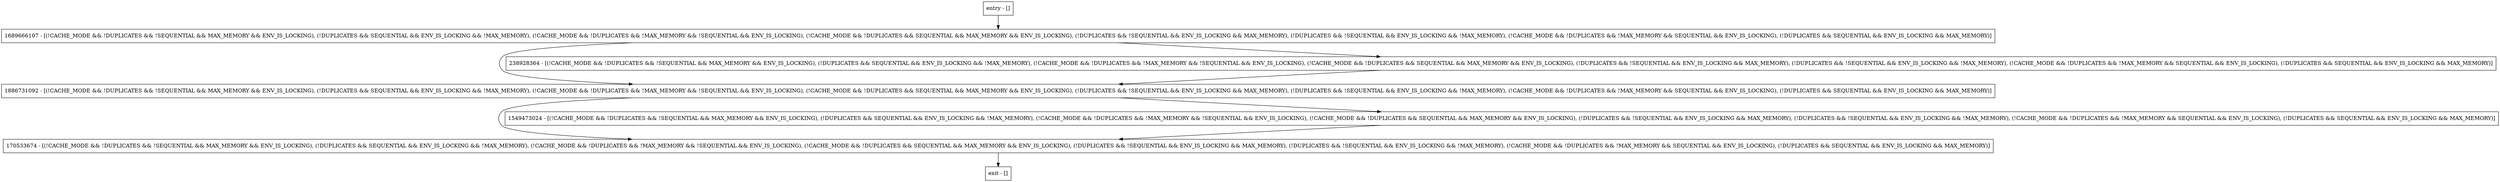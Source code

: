 digraph getFileSummary {
node [shape=record];
1886731092 [label="1886731092 - [(!CACHE_MODE && !DUPLICATES && !SEQUENTIAL && MAX_MEMORY && ENV_IS_LOCKING), (!DUPLICATES && SEQUENTIAL && ENV_IS_LOCKING && !MAX_MEMORY), (!CACHE_MODE && !DUPLICATES && !MAX_MEMORY && !SEQUENTIAL && ENV_IS_LOCKING), (!CACHE_MODE && !DUPLICATES && SEQUENTIAL && MAX_MEMORY && ENV_IS_LOCKING), (!DUPLICATES && !SEQUENTIAL && ENV_IS_LOCKING && MAX_MEMORY), (!DUPLICATES && !SEQUENTIAL && ENV_IS_LOCKING && !MAX_MEMORY), (!CACHE_MODE && !DUPLICATES && !MAX_MEMORY && SEQUENTIAL && ENV_IS_LOCKING), (!DUPLICATES && SEQUENTIAL && ENV_IS_LOCKING && MAX_MEMORY)]"];
entry [label="entry - []"];
exit [label="exit - []"];
1689666107 [label="1689666107 - [(!CACHE_MODE && !DUPLICATES && !SEQUENTIAL && MAX_MEMORY && ENV_IS_LOCKING), (!DUPLICATES && SEQUENTIAL && ENV_IS_LOCKING && !MAX_MEMORY), (!CACHE_MODE && !DUPLICATES && !MAX_MEMORY && !SEQUENTIAL && ENV_IS_LOCKING), (!CACHE_MODE && !DUPLICATES && SEQUENTIAL && MAX_MEMORY && ENV_IS_LOCKING), (!DUPLICATES && !SEQUENTIAL && ENV_IS_LOCKING && MAX_MEMORY), (!DUPLICATES && !SEQUENTIAL && ENV_IS_LOCKING && !MAX_MEMORY), (!CACHE_MODE && !DUPLICATES && !MAX_MEMORY && SEQUENTIAL && ENV_IS_LOCKING), (!DUPLICATES && SEQUENTIAL && ENV_IS_LOCKING && MAX_MEMORY)]"];
170533674 [label="170533674 - [(!CACHE_MODE && !DUPLICATES && !SEQUENTIAL && MAX_MEMORY && ENV_IS_LOCKING), (!DUPLICATES && SEQUENTIAL && ENV_IS_LOCKING && !MAX_MEMORY), (!CACHE_MODE && !DUPLICATES && !MAX_MEMORY && !SEQUENTIAL && ENV_IS_LOCKING), (!CACHE_MODE && !DUPLICATES && SEQUENTIAL && MAX_MEMORY && ENV_IS_LOCKING), (!DUPLICATES && !SEQUENTIAL && ENV_IS_LOCKING && MAX_MEMORY), (!DUPLICATES && !SEQUENTIAL && ENV_IS_LOCKING && !MAX_MEMORY), (!CACHE_MODE && !DUPLICATES && !MAX_MEMORY && SEQUENTIAL && ENV_IS_LOCKING), (!DUPLICATES && SEQUENTIAL && ENV_IS_LOCKING && MAX_MEMORY)]"];
238928364 [label="238928364 - [(!CACHE_MODE && !DUPLICATES && !SEQUENTIAL && MAX_MEMORY && ENV_IS_LOCKING), (!DUPLICATES && SEQUENTIAL && ENV_IS_LOCKING && !MAX_MEMORY), (!CACHE_MODE && !DUPLICATES && !MAX_MEMORY && !SEQUENTIAL && ENV_IS_LOCKING), (!CACHE_MODE && !DUPLICATES && SEQUENTIAL && MAX_MEMORY && ENV_IS_LOCKING), (!DUPLICATES && !SEQUENTIAL && ENV_IS_LOCKING && MAX_MEMORY), (!DUPLICATES && !SEQUENTIAL && ENV_IS_LOCKING && !MAX_MEMORY), (!CACHE_MODE && !DUPLICATES && !MAX_MEMORY && SEQUENTIAL && ENV_IS_LOCKING), (!DUPLICATES && SEQUENTIAL && ENV_IS_LOCKING && MAX_MEMORY)]"];
1549473024 [label="1549473024 - [(!CACHE_MODE && !DUPLICATES && !SEQUENTIAL && MAX_MEMORY && ENV_IS_LOCKING), (!DUPLICATES && SEQUENTIAL && ENV_IS_LOCKING && !MAX_MEMORY), (!CACHE_MODE && !DUPLICATES && !MAX_MEMORY && !SEQUENTIAL && ENV_IS_LOCKING), (!CACHE_MODE && !DUPLICATES && SEQUENTIAL && MAX_MEMORY && ENV_IS_LOCKING), (!DUPLICATES && !SEQUENTIAL && ENV_IS_LOCKING && MAX_MEMORY), (!DUPLICATES && !SEQUENTIAL && ENV_IS_LOCKING && !MAX_MEMORY), (!CACHE_MODE && !DUPLICATES && !MAX_MEMORY && SEQUENTIAL && ENV_IS_LOCKING), (!DUPLICATES && SEQUENTIAL && ENV_IS_LOCKING && MAX_MEMORY)]"];
entry;
exit;
1886731092 -> 170533674;
1886731092 -> 1549473024;
entry -> 1689666107;
1689666107 -> 1886731092;
1689666107 -> 238928364;
170533674 -> exit;
238928364 -> 1886731092;
1549473024 -> 170533674;
}
